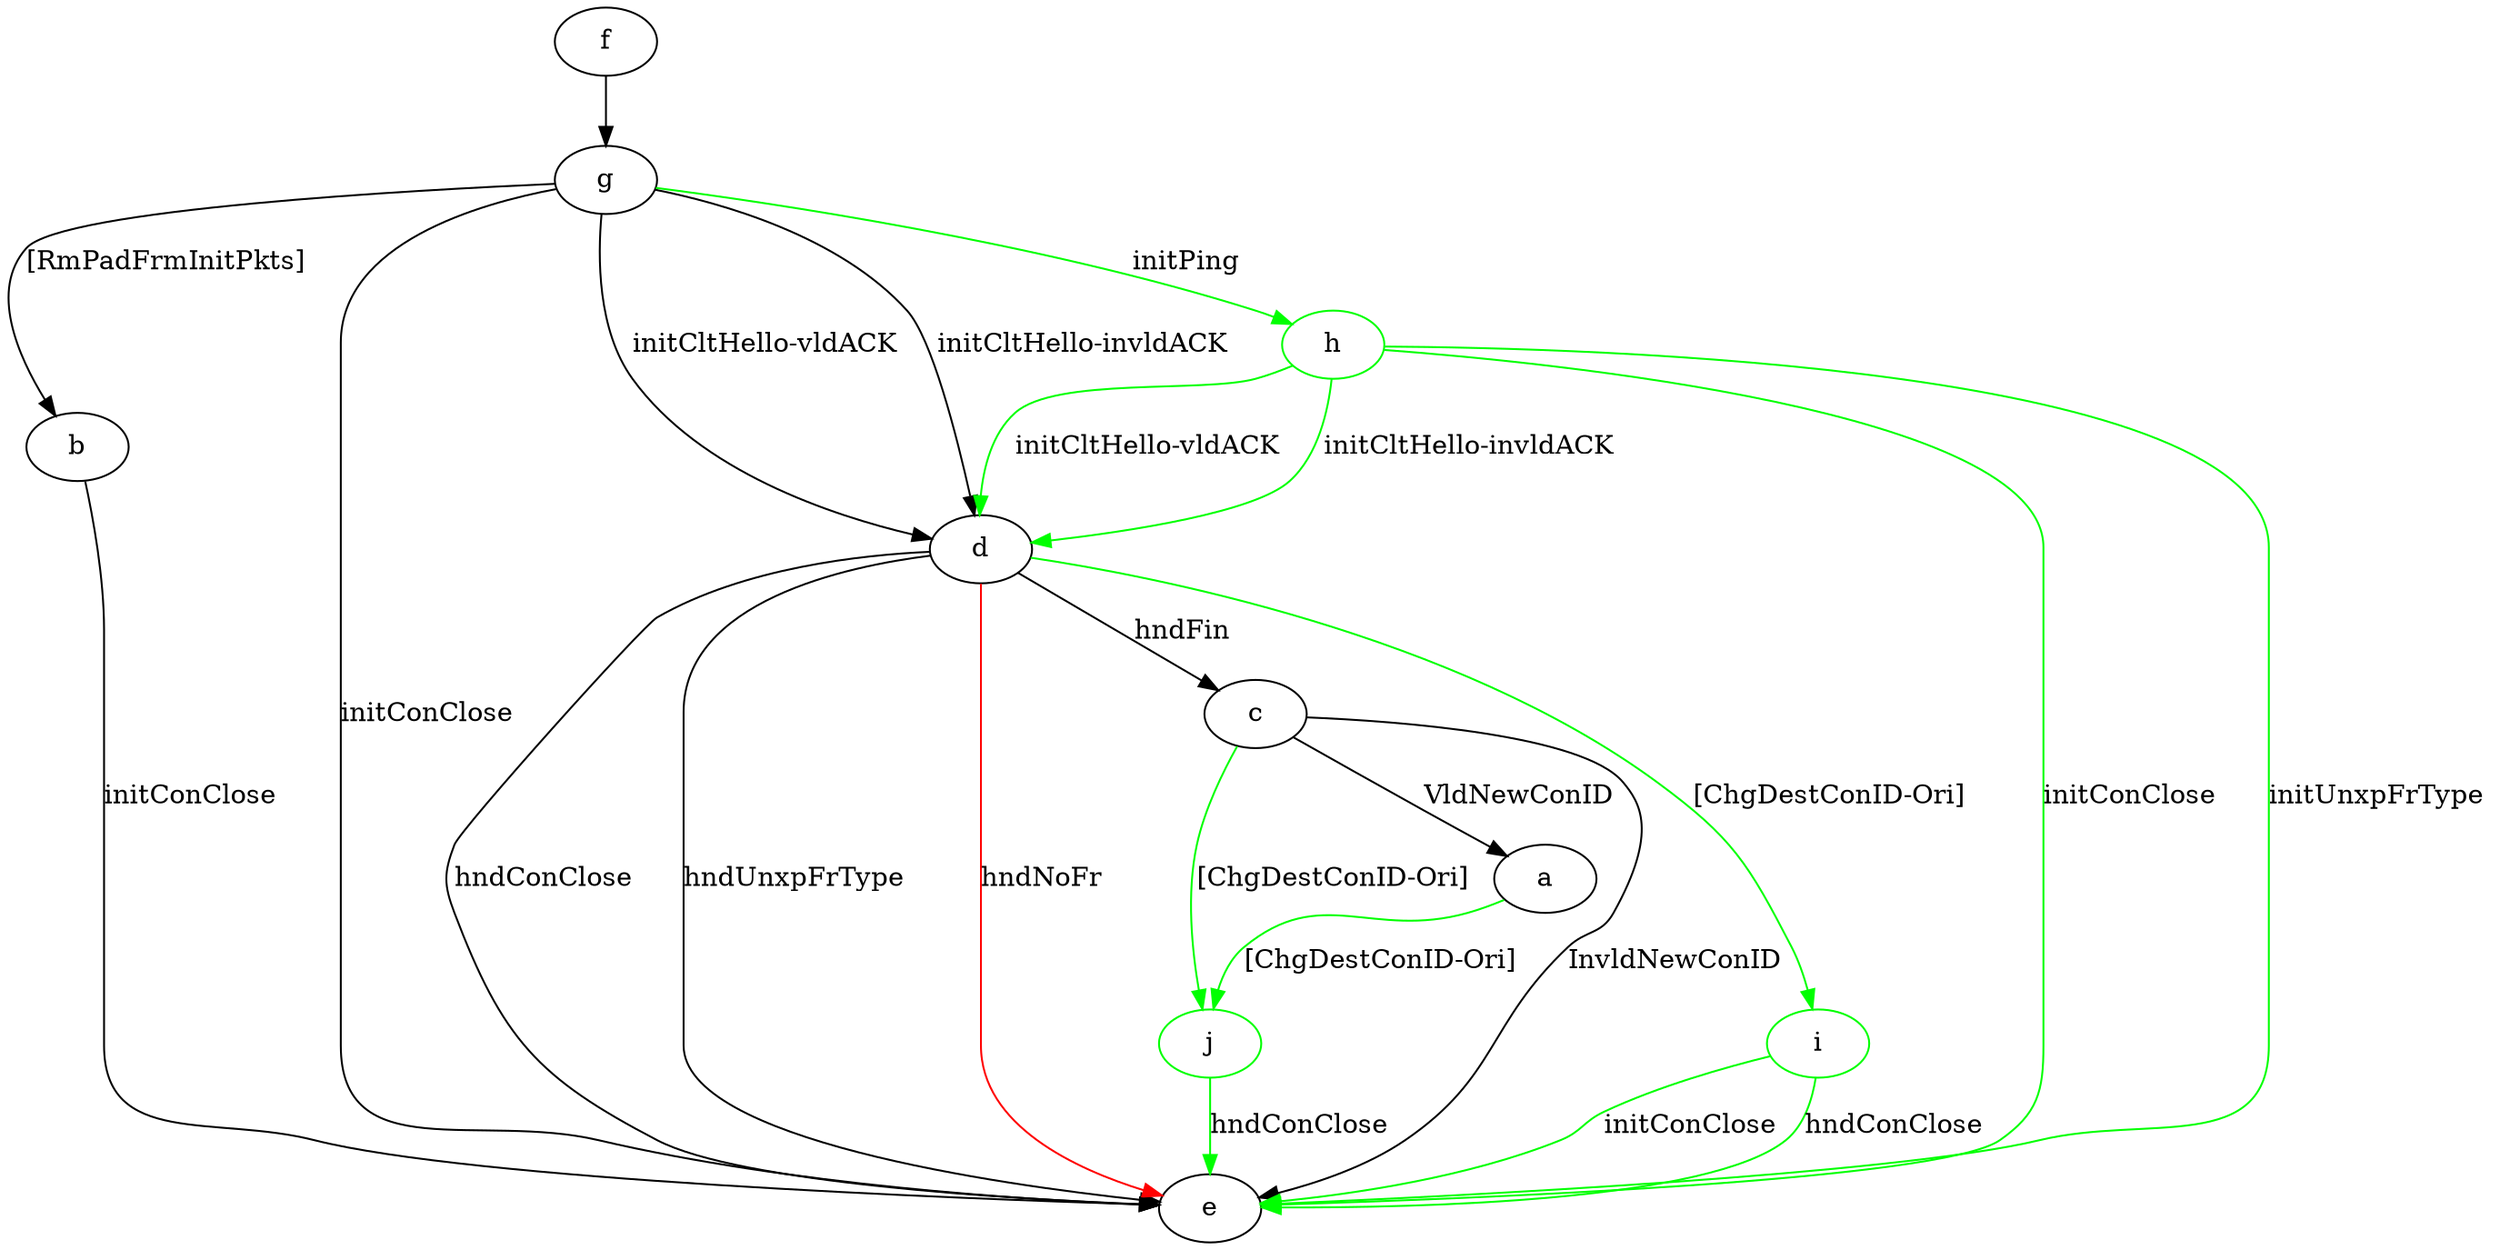 digraph "" {
	j	[color=green];
	a -> j	[key=0,
		color=green,
		label="[ChgDestConID-Ori] "];
	b -> e	[key=0,
		label="initConClose "];
	c -> a	[key=0,
		label="VldNewConID "];
	c -> e	[key=0,
		label="InvldNewConID "];
	c -> j	[key=0,
		color=green,
		label="[ChgDestConID-Ori] "];
	d -> c	[key=0,
		label="hndFin "];
	d -> e	[key=0,
		label="hndConClose "];
	d -> e	[key=1,
		label="hndUnxpFrType "];
	d -> e	[key=2,
		color=red,
		label="hndNoFr "];
	i	[color=green];
	d -> i	[key=0,
		color=green,
		label="[ChgDestConID-Ori] "];
	f -> g	[key=0];
	g -> b	[key=0,
		label="[RmPadFrmInitPkts] "];
	g -> d	[key=0,
		label="initCltHello-vldACK "];
	g -> d	[key=1,
		label="initCltHello-invldACK "];
	g -> e	[key=0,
		label="initConClose "];
	h	[color=green];
	g -> h	[key=0,
		color=green,
		label="initPing "];
	h -> d	[key=0,
		color=green,
		label="initCltHello-vldACK "];
	h -> d	[key=1,
		color=green,
		label="initCltHello-invldACK "];
	h -> e	[key=0,
		color=green,
		label="initConClose "];
	h -> e	[key=1,
		color=green,
		label="initUnxpFrType "];
	i -> e	[key=0,
		color=green,
		label="initConClose "];
	i -> e	[key=1,
		color=green,
		label="hndConClose "];
	j -> e	[key=0,
		color=green,
		label="hndConClose "];
}
